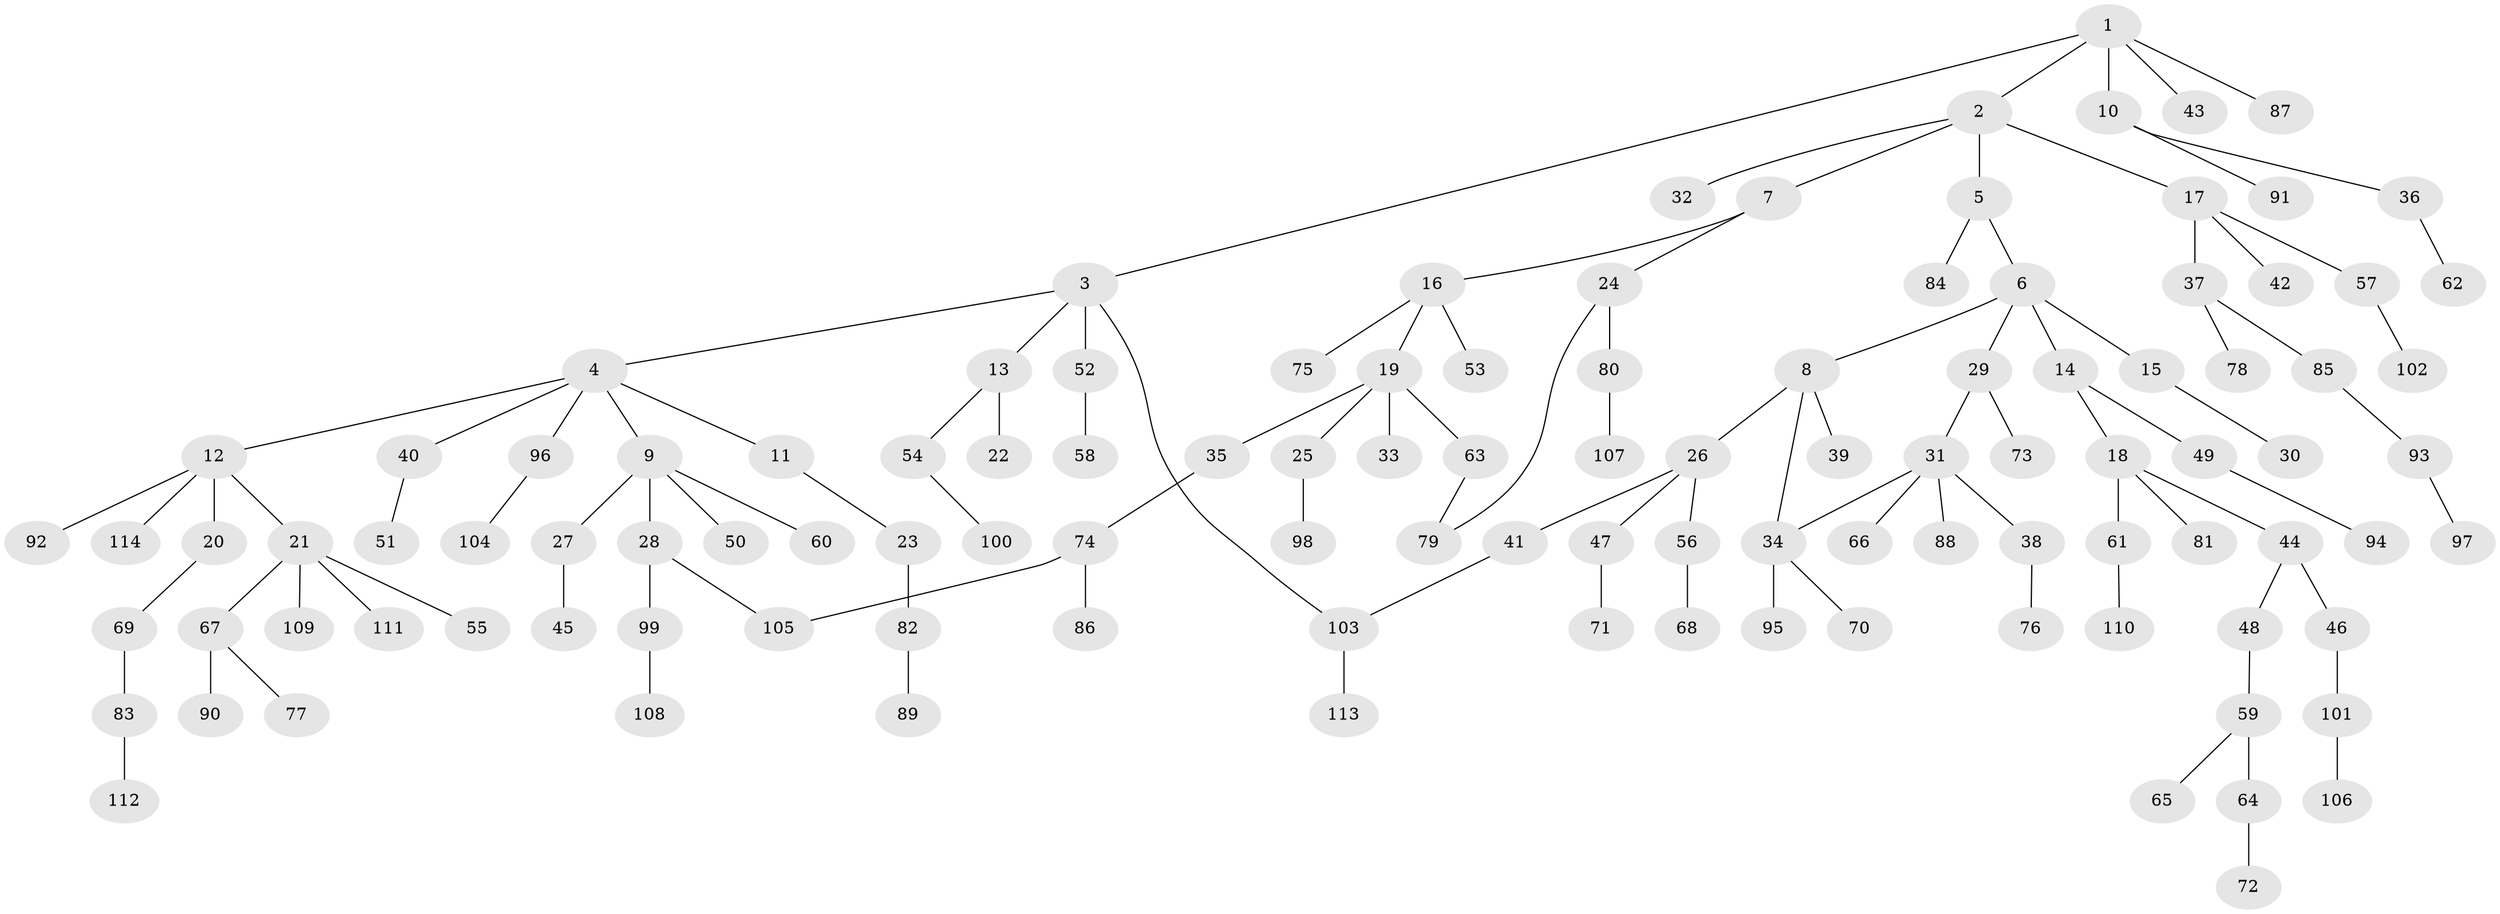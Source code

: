 // Generated by graph-tools (version 1.1) at 2025/01/03/09/25 03:01:11]
// undirected, 114 vertices, 117 edges
graph export_dot {
graph [start="1"]
  node [color=gray90,style=filled];
  1;
  2;
  3;
  4;
  5;
  6;
  7;
  8;
  9;
  10;
  11;
  12;
  13;
  14;
  15;
  16;
  17;
  18;
  19;
  20;
  21;
  22;
  23;
  24;
  25;
  26;
  27;
  28;
  29;
  30;
  31;
  32;
  33;
  34;
  35;
  36;
  37;
  38;
  39;
  40;
  41;
  42;
  43;
  44;
  45;
  46;
  47;
  48;
  49;
  50;
  51;
  52;
  53;
  54;
  55;
  56;
  57;
  58;
  59;
  60;
  61;
  62;
  63;
  64;
  65;
  66;
  67;
  68;
  69;
  70;
  71;
  72;
  73;
  74;
  75;
  76;
  77;
  78;
  79;
  80;
  81;
  82;
  83;
  84;
  85;
  86;
  87;
  88;
  89;
  90;
  91;
  92;
  93;
  94;
  95;
  96;
  97;
  98;
  99;
  100;
  101;
  102;
  103;
  104;
  105;
  106;
  107;
  108;
  109;
  110;
  111;
  112;
  113;
  114;
  1 -- 2;
  1 -- 3;
  1 -- 10;
  1 -- 43;
  1 -- 87;
  2 -- 5;
  2 -- 7;
  2 -- 17;
  2 -- 32;
  3 -- 4;
  3 -- 13;
  3 -- 52;
  3 -- 103;
  4 -- 9;
  4 -- 11;
  4 -- 12;
  4 -- 40;
  4 -- 96;
  5 -- 6;
  5 -- 84;
  6 -- 8;
  6 -- 14;
  6 -- 15;
  6 -- 29;
  7 -- 16;
  7 -- 24;
  8 -- 26;
  8 -- 34;
  8 -- 39;
  9 -- 27;
  9 -- 28;
  9 -- 50;
  9 -- 60;
  10 -- 36;
  10 -- 91;
  11 -- 23;
  12 -- 20;
  12 -- 21;
  12 -- 92;
  12 -- 114;
  13 -- 22;
  13 -- 54;
  14 -- 18;
  14 -- 49;
  15 -- 30;
  16 -- 19;
  16 -- 53;
  16 -- 75;
  17 -- 37;
  17 -- 42;
  17 -- 57;
  18 -- 44;
  18 -- 61;
  18 -- 81;
  19 -- 25;
  19 -- 33;
  19 -- 35;
  19 -- 63;
  20 -- 69;
  21 -- 55;
  21 -- 67;
  21 -- 109;
  21 -- 111;
  23 -- 82;
  24 -- 80;
  24 -- 79;
  25 -- 98;
  26 -- 41;
  26 -- 47;
  26 -- 56;
  27 -- 45;
  28 -- 99;
  28 -- 105;
  29 -- 31;
  29 -- 73;
  31 -- 38;
  31 -- 66;
  31 -- 88;
  31 -- 34;
  34 -- 70;
  34 -- 95;
  35 -- 74;
  36 -- 62;
  37 -- 78;
  37 -- 85;
  38 -- 76;
  40 -- 51;
  41 -- 103;
  44 -- 46;
  44 -- 48;
  46 -- 101;
  47 -- 71;
  48 -- 59;
  49 -- 94;
  52 -- 58;
  54 -- 100;
  56 -- 68;
  57 -- 102;
  59 -- 64;
  59 -- 65;
  61 -- 110;
  63 -- 79;
  64 -- 72;
  67 -- 77;
  67 -- 90;
  69 -- 83;
  74 -- 86;
  74 -- 105;
  80 -- 107;
  82 -- 89;
  83 -- 112;
  85 -- 93;
  93 -- 97;
  96 -- 104;
  99 -- 108;
  101 -- 106;
  103 -- 113;
}
